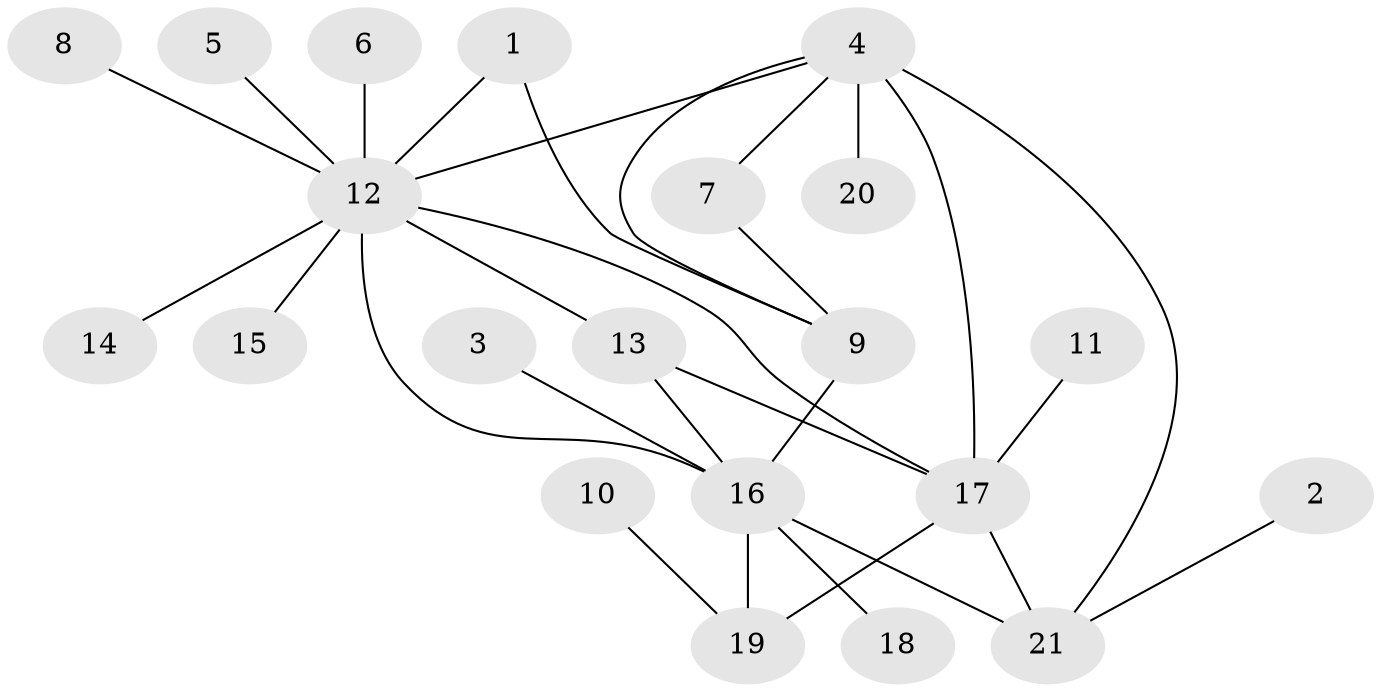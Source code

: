// original degree distribution, {13: 0.015873015873015872, 4: 0.06349206349206349, 7: 0.047619047619047616, 10: 0.015873015873015872, 3: 0.09523809523809523, 8: 0.031746031746031744, 5: 0.031746031746031744, 2: 0.12698412698412698, 1: 0.5714285714285714}
// Generated by graph-tools (version 1.1) at 2025/37/03/04/25 23:37:38]
// undirected, 21 vertices, 29 edges
graph export_dot {
  node [color=gray90,style=filled];
  1;
  2;
  3;
  4;
  5;
  6;
  7;
  8;
  9;
  10;
  11;
  12;
  13;
  14;
  15;
  16;
  17;
  18;
  19;
  20;
  21;
  1 -- 9 [weight=1.0];
  1 -- 12 [weight=1.0];
  2 -- 21 [weight=1.0];
  3 -- 16 [weight=1.0];
  4 -- 7 [weight=1.0];
  4 -- 9 [weight=1.0];
  4 -- 12 [weight=1.0];
  4 -- 17 [weight=2.0];
  4 -- 20 [weight=1.0];
  4 -- 21 [weight=1.0];
  5 -- 12 [weight=1.0];
  6 -- 12 [weight=1.0];
  7 -- 9 [weight=1.0];
  8 -- 12 [weight=1.0];
  9 -- 16 [weight=2.0];
  10 -- 19 [weight=1.0];
  11 -- 17 [weight=1.0];
  12 -- 13 [weight=1.0];
  12 -- 14 [weight=1.0];
  12 -- 15 [weight=1.0];
  12 -- 16 [weight=1.0];
  12 -- 17 [weight=1.0];
  13 -- 16 [weight=2.0];
  13 -- 17 [weight=1.0];
  16 -- 18 [weight=1.0];
  16 -- 19 [weight=3.0];
  16 -- 21 [weight=2.0];
  17 -- 19 [weight=1.0];
  17 -- 21 [weight=1.0];
}
